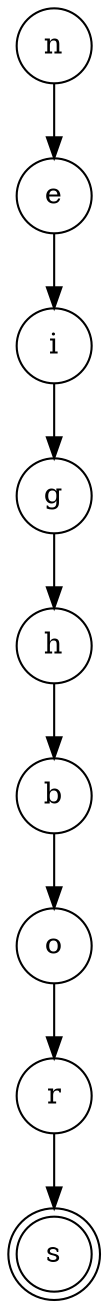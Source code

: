 digraph {   
    node [shape = doublecircle, color = black] s ;
    node [shape = circle];
    node [color= black];
    n -> e -> i -> g -> h -> b -> o -> r -> s;	
}